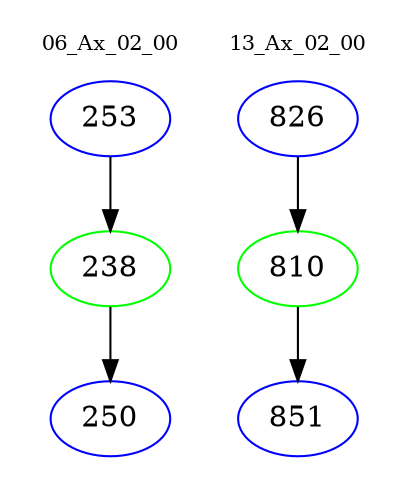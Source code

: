 digraph{
subgraph cluster_0 {
color = white
label = "06_Ax_02_00";
fontsize=10;
T0_253 [label="253", color="blue"]
T0_253 -> T0_238 [color="black"]
T0_238 [label="238", color="green"]
T0_238 -> T0_250 [color="black"]
T0_250 [label="250", color="blue"]
}
subgraph cluster_1 {
color = white
label = "13_Ax_02_00";
fontsize=10;
T1_826 [label="826", color="blue"]
T1_826 -> T1_810 [color="black"]
T1_810 [label="810", color="green"]
T1_810 -> T1_851 [color="black"]
T1_851 [label="851", color="blue"]
}
}
